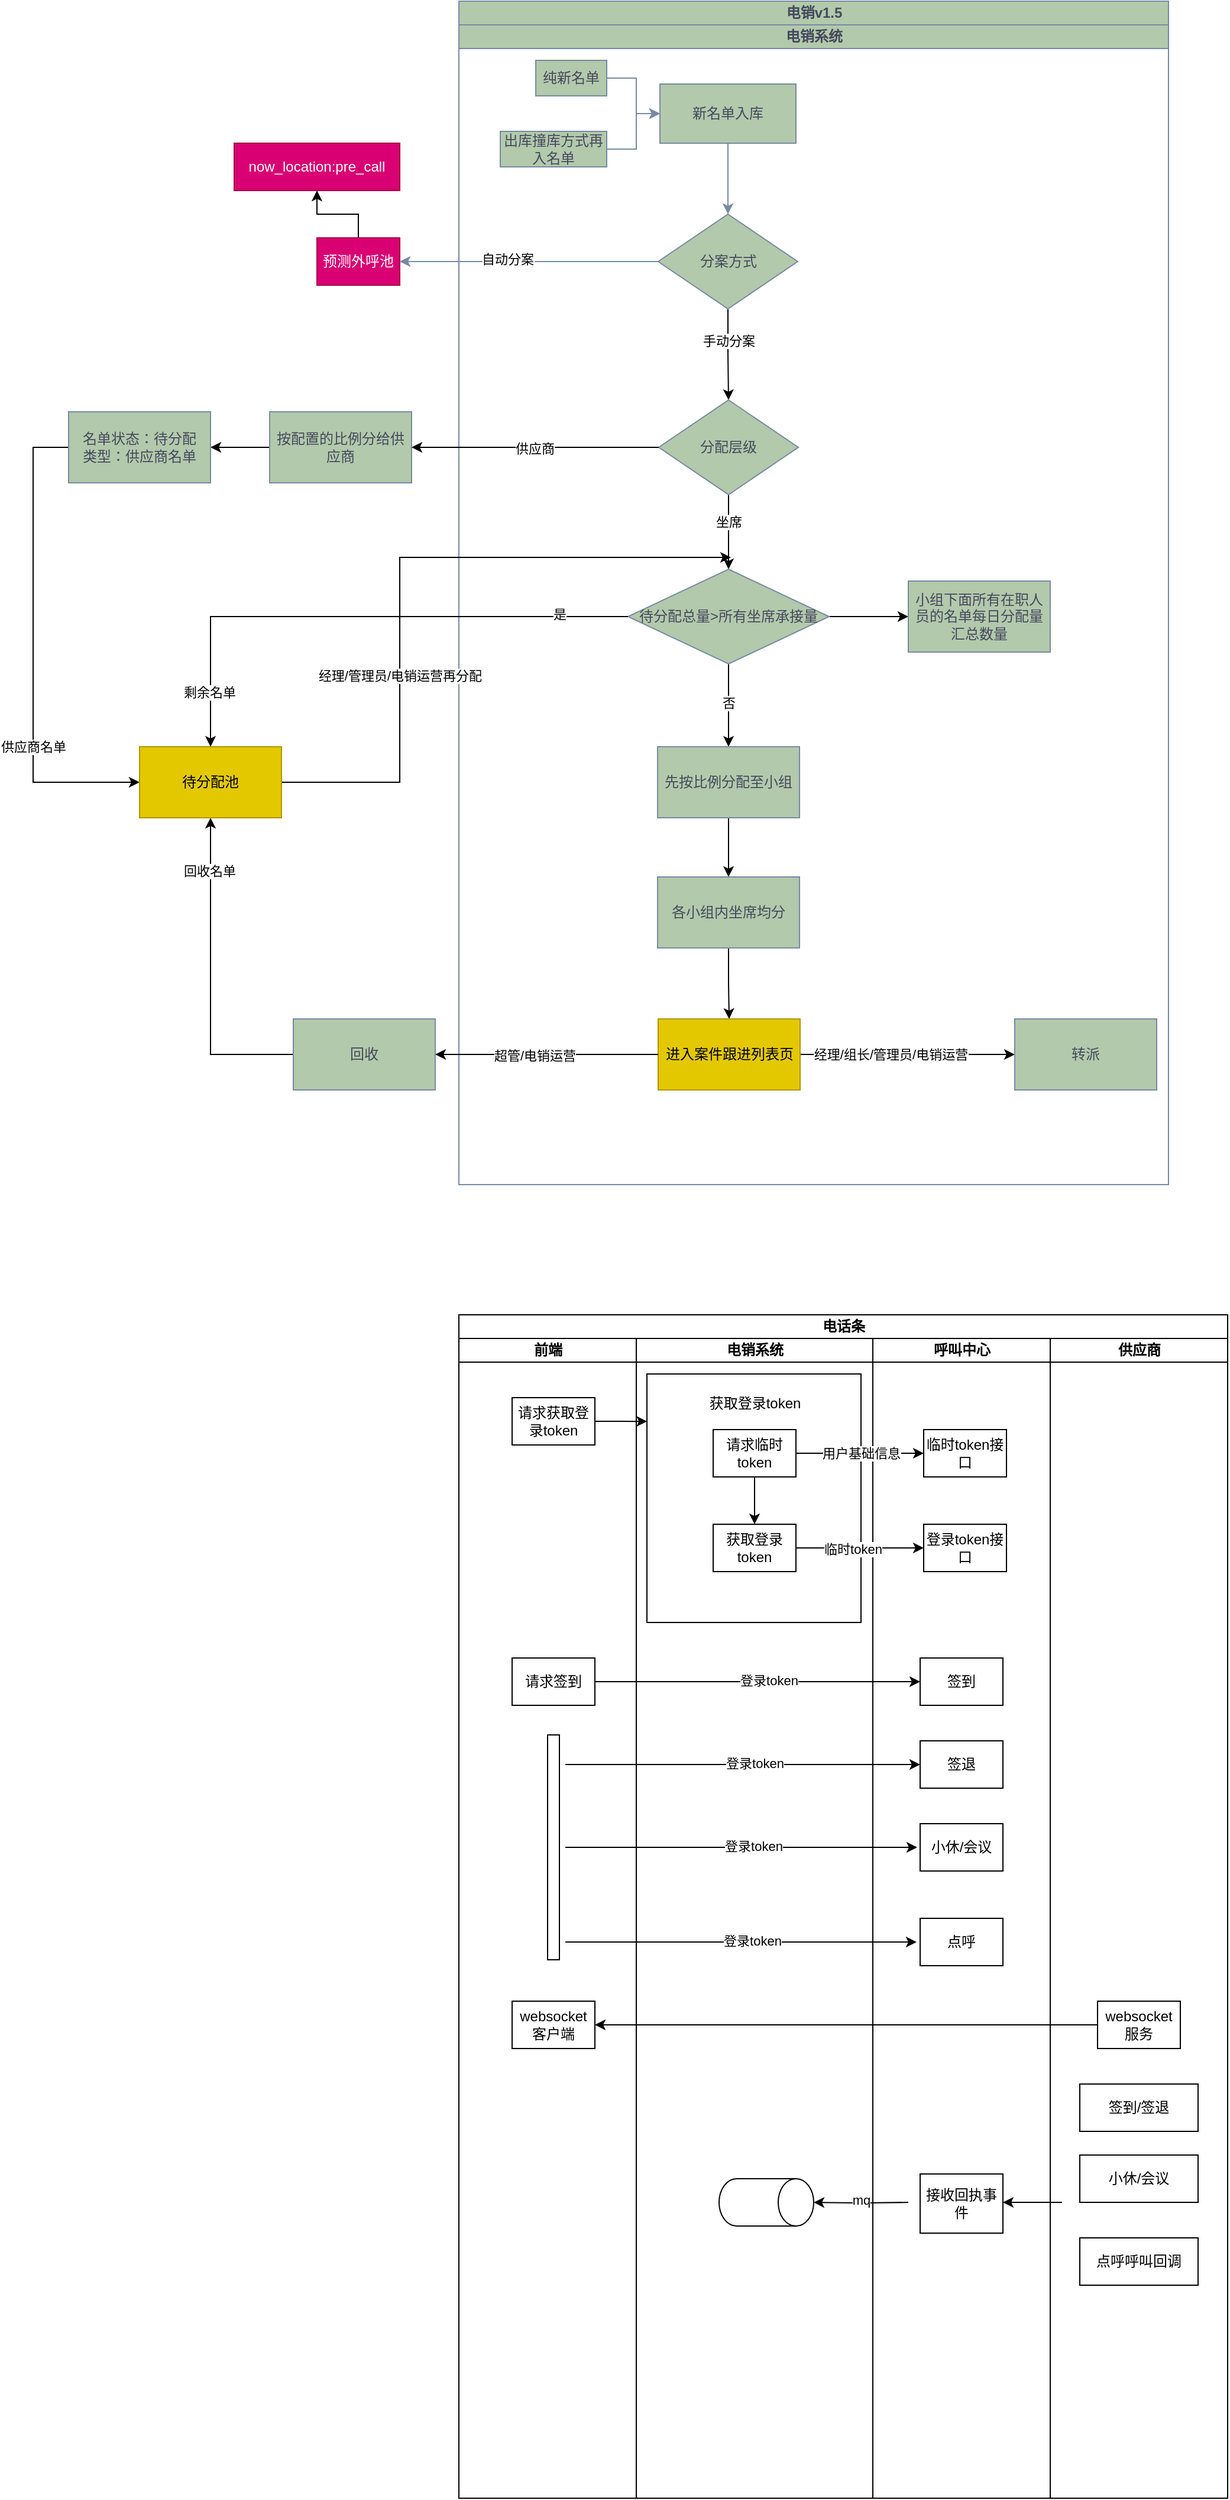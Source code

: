 <mxfile version="21.7.5" type="github">
  <diagram id="prtHgNgQTEPvFCAcTncT" name="Page-1">
    <mxGraphModel dx="2513" dy="1011" grid="1" gridSize="10" guides="1" tooltips="1" connect="1" arrows="1" fold="1" page="1" pageScale="1" pageWidth="827" pageHeight="1169" math="0" shadow="0">
      <root>
        <mxCell id="0" />
        <mxCell id="1" parent="0" />
        <mxCell id="u1YVipLCWvImAruFahIr-1" value="电销v1.5" style="swimlane;childLayout=stackLayout;resizeParent=1;resizeParentMax=0;startSize=20;html=1;labelBackgroundColor=none;fillColor=#B2C9AB;strokeColor=#788AA3;fontColor=#46495D;" parent="1" vertex="1">
          <mxGeometry x="150.0" y="220" width="600" height="1000" as="geometry" />
        </mxCell>
        <mxCell id="u1YVipLCWvImAruFahIr-2" value="电销系统" style="swimlane;startSize=20;html=1;labelBackgroundColor=none;fillColor=#B2C9AB;strokeColor=#788AA3;fontColor=#46495D;" parent="u1YVipLCWvImAruFahIr-1" vertex="1">
          <mxGeometry y="20" width="600" height="980" as="geometry" />
        </mxCell>
        <mxCell id="u1YVipLCWvImAruFahIr-12" style="edgeStyle=orthogonalEdgeStyle;rounded=0;orthogonalLoop=1;jettySize=auto;html=1;labelBackgroundColor=none;strokeColor=#788AA3;fontColor=default;" parent="u1YVipLCWvImAruFahIr-2" source="u1YVipLCWvImAruFahIr-5" edge="1">
          <mxGeometry relative="1" as="geometry">
            <mxPoint x="227.5" y="160.0" as="targetPoint" />
          </mxGeometry>
        </mxCell>
        <mxCell id="u1YVipLCWvImAruFahIr-5" value="新名单入库" style="rounded=0;whiteSpace=wrap;html=1;labelBackgroundColor=none;fillColor=#B2C9AB;strokeColor=#788AA3;fontColor=#46495D;" parent="u1YVipLCWvImAruFahIr-2" vertex="1">
          <mxGeometry x="170" y="50" width="115" height="50" as="geometry" />
        </mxCell>
        <mxCell id="u1YVipLCWvImAruFahIr-8" style="edgeStyle=orthogonalEdgeStyle;rounded=0;orthogonalLoop=1;jettySize=auto;html=1;entryX=0;entryY=0.5;entryDx=0;entryDy=0;labelBackgroundColor=none;strokeColor=#788AA3;fontColor=default;" parent="u1YVipLCWvImAruFahIr-2" source="u1YVipLCWvImAruFahIr-6" target="u1YVipLCWvImAruFahIr-5" edge="1">
          <mxGeometry relative="1" as="geometry">
            <Array as="points">
              <mxPoint x="150" y="45" />
              <mxPoint x="150" y="75" />
            </Array>
          </mxGeometry>
        </mxCell>
        <mxCell id="u1YVipLCWvImAruFahIr-6" value="纯新名单" style="rounded=0;whiteSpace=wrap;html=1;labelBackgroundColor=none;fillColor=#B2C9AB;strokeColor=#788AA3;fontColor=#46495D;" parent="u1YVipLCWvImAruFahIr-2" vertex="1">
          <mxGeometry x="65" y="30" width="60" height="30" as="geometry" />
        </mxCell>
        <mxCell id="u1YVipLCWvImAruFahIr-10" style="edgeStyle=orthogonalEdgeStyle;rounded=0;orthogonalLoop=1;jettySize=auto;html=1;entryX=0;entryY=0.5;entryDx=0;entryDy=0;labelBackgroundColor=none;strokeColor=#788AA3;fontColor=default;" parent="u1YVipLCWvImAruFahIr-2" source="u1YVipLCWvImAruFahIr-7" target="u1YVipLCWvImAruFahIr-5" edge="1">
          <mxGeometry relative="1" as="geometry">
            <Array as="points">
              <mxPoint x="150" y="105" />
              <mxPoint x="150" y="75" />
            </Array>
          </mxGeometry>
        </mxCell>
        <mxCell id="u1YVipLCWvImAruFahIr-7" value="出库撞库方式再入名单" style="rounded=0;whiteSpace=wrap;html=1;labelBackgroundColor=none;fillColor=#B2C9AB;strokeColor=#788AA3;fontColor=#46495D;" parent="u1YVipLCWvImAruFahIr-2" vertex="1">
          <mxGeometry x="35" y="90" width="90" height="30" as="geometry" />
        </mxCell>
        <mxCell id="zbJT8-ApV_Uyj_YICEEn-7" value="" style="edgeStyle=orthogonalEdgeStyle;rounded=0;orthogonalLoop=1;jettySize=auto;html=1;entryX=0.5;entryY=0;entryDx=0;entryDy=0;" parent="u1YVipLCWvImAruFahIr-2" source="u1YVipLCWvImAruFahIr-13" target="zbJT8-ApV_Uyj_YICEEn-9" edge="1">
          <mxGeometry relative="1" as="geometry">
            <mxPoint x="228.485" y="315" as="targetPoint" />
            <Array as="points">
              <mxPoint x="228" y="278" />
              <mxPoint x="228" y="320" />
            </Array>
          </mxGeometry>
        </mxCell>
        <mxCell id="zbJT8-ApV_Uyj_YICEEn-8" value="手动分案" style="edgeLabel;html=1;align=center;verticalAlign=middle;resizable=0;points=[];" parent="zbJT8-ApV_Uyj_YICEEn-7" vertex="1" connectable="0">
          <mxGeometry x="-0.315" relative="1" as="geometry">
            <mxPoint as="offset" />
          </mxGeometry>
        </mxCell>
        <mxCell id="u1YVipLCWvImAruFahIr-13" value="分案方式" style="rhombus;whiteSpace=wrap;html=1;labelBackgroundColor=none;fillColor=#B2C9AB;strokeColor=#788AA3;fontColor=#46495D;" parent="u1YVipLCWvImAruFahIr-2" vertex="1">
          <mxGeometry x="168.5" y="160" width="118" height="80" as="geometry" />
        </mxCell>
        <mxCell id="zbJT8-ApV_Uyj_YICEEn-14" value="" style="edgeStyle=orthogonalEdgeStyle;rounded=0;orthogonalLoop=1;jettySize=auto;html=1;entryX=0.5;entryY=0;entryDx=0;entryDy=0;" parent="u1YVipLCWvImAruFahIr-2" source="zbJT8-ApV_Uyj_YICEEn-9" target="zbJT8-ApV_Uyj_YICEEn-18" edge="1">
          <mxGeometry relative="1" as="geometry">
            <mxPoint x="228.485" y="457.0" as="targetPoint" />
          </mxGeometry>
        </mxCell>
        <mxCell id="zbJT8-ApV_Uyj_YICEEn-15" value="坐席" style="edgeLabel;html=1;align=center;verticalAlign=middle;resizable=0;points=[];" parent="zbJT8-ApV_Uyj_YICEEn-14" vertex="1" connectable="0">
          <mxGeometry x="-0.14" relative="1" as="geometry">
            <mxPoint y="-4" as="offset" />
          </mxGeometry>
        </mxCell>
        <mxCell id="zbJT8-ApV_Uyj_YICEEn-9" value="分配层级" style="rhombus;whiteSpace=wrap;html=1;labelBackgroundColor=none;fillColor=#B2C9AB;strokeColor=#788AA3;fontColor=#46495D;" parent="u1YVipLCWvImAruFahIr-2" vertex="1">
          <mxGeometry x="169" y="317" width="118" height="80" as="geometry" />
        </mxCell>
        <mxCell id="zbJT8-ApV_Uyj_YICEEn-20" value="" style="edgeStyle=orthogonalEdgeStyle;rounded=0;orthogonalLoop=1;jettySize=auto;html=1;" parent="u1YVipLCWvImAruFahIr-2" source="zbJT8-ApV_Uyj_YICEEn-18" target="zbJT8-ApV_Uyj_YICEEn-19" edge="1">
          <mxGeometry relative="1" as="geometry" />
        </mxCell>
        <mxCell id="zbJT8-ApV_Uyj_YICEEn-21" value="否" style="edgeLabel;html=1;align=center;verticalAlign=middle;resizable=0;points=[];" parent="zbJT8-ApV_Uyj_YICEEn-20" vertex="1" connectable="0">
          <mxGeometry x="-0.059" relative="1" as="geometry">
            <mxPoint as="offset" />
          </mxGeometry>
        </mxCell>
        <mxCell id="zbJT8-ApV_Uyj_YICEEn-25" value="" style="edgeStyle=orthogonalEdgeStyle;rounded=0;orthogonalLoop=1;jettySize=auto;html=1;" parent="u1YVipLCWvImAruFahIr-2" source="zbJT8-ApV_Uyj_YICEEn-18" target="zbJT8-ApV_Uyj_YICEEn-24" edge="1">
          <mxGeometry relative="1" as="geometry" />
        </mxCell>
        <mxCell id="zbJT8-ApV_Uyj_YICEEn-18" value="待分配总量&amp;gt;所有坐席承接量" style="rhombus;whiteSpace=wrap;html=1;labelBackgroundColor=none;fillColor=#B2C9AB;strokeColor=#788AA3;fontColor=#46495D;" parent="u1YVipLCWvImAruFahIr-2" vertex="1">
          <mxGeometry x="143" y="460" width="170" height="80" as="geometry" />
        </mxCell>
        <mxCell id="zbJT8-ApV_Uyj_YICEEn-27" value="" style="edgeStyle=orthogonalEdgeStyle;rounded=0;orthogonalLoop=1;jettySize=auto;html=1;" parent="u1YVipLCWvImAruFahIr-2" source="zbJT8-ApV_Uyj_YICEEn-19" target="zbJT8-ApV_Uyj_YICEEn-26" edge="1">
          <mxGeometry relative="1" as="geometry" />
        </mxCell>
        <mxCell id="zbJT8-ApV_Uyj_YICEEn-19" value="先按比例分配至小组" style="whiteSpace=wrap;html=1;fillColor=#B2C9AB;strokeColor=#788AA3;fontColor=#46495D;labelBackgroundColor=none;" parent="u1YVipLCWvImAruFahIr-2" vertex="1">
          <mxGeometry x="168" y="610" width="120" height="60" as="geometry" />
        </mxCell>
        <mxCell id="zbJT8-ApV_Uyj_YICEEn-24" value="小组下面所有在职人员的名单每日分配量汇总数量" style="whiteSpace=wrap;html=1;fillColor=#B2C9AB;strokeColor=#788AA3;fontColor=#46495D;labelBackgroundColor=none;" parent="u1YVipLCWvImAruFahIr-2" vertex="1">
          <mxGeometry x="380" y="470" width="120" height="60" as="geometry" />
        </mxCell>
        <mxCell id="zbJT8-ApV_Uyj_YICEEn-31" value="" style="edgeStyle=orthogonalEdgeStyle;rounded=0;orthogonalLoop=1;jettySize=auto;html=1;" parent="u1YVipLCWvImAruFahIr-2" source="zbJT8-ApV_Uyj_YICEEn-26" target="zbJT8-ApV_Uyj_YICEEn-30" edge="1">
          <mxGeometry relative="1" as="geometry" />
        </mxCell>
        <mxCell id="zbJT8-ApV_Uyj_YICEEn-26" value="各小组内坐席均分" style="whiteSpace=wrap;html=1;fillColor=#B2C9AB;strokeColor=#788AA3;fontColor=#46495D;labelBackgroundColor=none;" parent="u1YVipLCWvImAruFahIr-2" vertex="1">
          <mxGeometry x="168" y="720" width="120" height="60" as="geometry" />
        </mxCell>
        <mxCell id="zbJT8-ApV_Uyj_YICEEn-35" value="" style="edgeStyle=orthogonalEdgeStyle;rounded=0;orthogonalLoop=1;jettySize=auto;html=1;" parent="u1YVipLCWvImAruFahIr-2" source="zbJT8-ApV_Uyj_YICEEn-30" target="zbJT8-ApV_Uyj_YICEEn-34" edge="1">
          <mxGeometry relative="1" as="geometry" />
        </mxCell>
        <mxCell id="zbJT8-ApV_Uyj_YICEEn-36" value="经理/组长/管理员/电销运营" style="edgeLabel;html=1;align=center;verticalAlign=middle;resizable=0;points=[];" parent="zbJT8-ApV_Uyj_YICEEn-35" vertex="1" connectable="0">
          <mxGeometry x="-0.156" relative="1" as="geometry">
            <mxPoint as="offset" />
          </mxGeometry>
        </mxCell>
        <mxCell id="zbJT8-ApV_Uyj_YICEEn-30" value="进入案件跟进列表页" style="whiteSpace=wrap;html=1;fillColor=#e3c800;strokeColor=#B09500;fontColor=#000000;labelBackgroundColor=none;" parent="u1YVipLCWvImAruFahIr-2" vertex="1">
          <mxGeometry x="168.5" y="840" width="120" height="60" as="geometry" />
        </mxCell>
        <mxCell id="zbJT8-ApV_Uyj_YICEEn-34" value="转派" style="whiteSpace=wrap;html=1;fillColor=#B2C9AB;strokeColor=#788AA3;fontColor=#46495D;labelBackgroundColor=none;" parent="u1YVipLCWvImAruFahIr-2" vertex="1">
          <mxGeometry x="470" y="840" width="120" height="60" as="geometry" />
        </mxCell>
        <mxCell id="zbJT8-ApV_Uyj_YICEEn-43" style="edgeStyle=orthogonalEdgeStyle;rounded=0;orthogonalLoop=1;jettySize=auto;html=1;exitX=1;exitY=0.5;exitDx=0;exitDy=0;" parent="u1YVipLCWvImAruFahIr-2" source="zbJT8-ApV_Uyj_YICEEn-40" edge="1">
          <mxGeometry relative="1" as="geometry">
            <mxPoint x="-150" y="590" as="sourcePoint" />
            <mxPoint x="230.0" y="450" as="targetPoint" />
            <Array as="points">
              <mxPoint x="-50" y="640" />
              <mxPoint x="-50" y="450" />
            </Array>
          </mxGeometry>
        </mxCell>
        <mxCell id="zbJT8-ApV_Uyj_YICEEn-44" value="经理/管理员/电销运营再分配" style="edgeLabel;html=1;align=center;verticalAlign=middle;resizable=0;points=[];" parent="zbJT8-ApV_Uyj_YICEEn-43" vertex="1" connectable="0">
          <mxGeometry x="-0.491" y="1" relative="1" as="geometry">
            <mxPoint x="1" y="-45" as="offset" />
          </mxGeometry>
        </mxCell>
        <mxCell id="zbJT8-ApV_Uyj_YICEEn-5" value="" style="edgeStyle=orthogonalEdgeStyle;rounded=0;orthogonalLoop=1;jettySize=auto;html=1;" parent="1" source="u1YVipLCWvImAruFahIr-18" target="zbJT8-ApV_Uyj_YICEEn-4" edge="1">
          <mxGeometry relative="1" as="geometry" />
        </mxCell>
        <mxCell id="u1YVipLCWvImAruFahIr-18" value="预测外呼池" style="whiteSpace=wrap;html=1;fillColor=#d80073;strokeColor=#A50040;labelBackgroundColor=none;fontColor=#ffffff;" parent="1" vertex="1">
          <mxGeometry x="30.0" y="420" width="70" height="40" as="geometry" />
        </mxCell>
        <mxCell id="u1YVipLCWvImAruFahIr-19" value="" style="edgeStyle=orthogonalEdgeStyle;rounded=0;orthogonalLoop=1;jettySize=auto;html=1;labelBackgroundColor=none;strokeColor=#788AA3;fontColor=default;" parent="1" source="u1YVipLCWvImAruFahIr-13" target="u1YVipLCWvImAruFahIr-18" edge="1">
          <mxGeometry relative="1" as="geometry" />
        </mxCell>
        <mxCell id="zbJT8-ApV_Uyj_YICEEn-1" value="自动分案" style="edgeLabel;html=1;align=center;verticalAlign=middle;resizable=0;points=[];" parent="u1YVipLCWvImAruFahIr-19" vertex="1" connectable="0">
          <mxGeometry x="0.168" y="-2" relative="1" as="geometry">
            <mxPoint as="offset" />
          </mxGeometry>
        </mxCell>
        <mxCell id="zbJT8-ApV_Uyj_YICEEn-4" value="now_location:pre_call" style="html=1;fillColor=#d80073;strokeColor=#A50040;labelBackgroundColor=none;fontColor=#ffffff;whiteSpace=wrap;" parent="1" vertex="1">
          <mxGeometry x="-40" y="340" width="140" height="40" as="geometry" />
        </mxCell>
        <mxCell id="zbJT8-ApV_Uyj_YICEEn-17" style="edgeStyle=orthogonalEdgeStyle;rounded=0;orthogonalLoop=1;jettySize=auto;html=1;entryX=1;entryY=0.5;entryDx=0;entryDy=0;" parent="1" source="zbJT8-ApV_Uyj_YICEEn-10" target="zbJT8-ApV_Uyj_YICEEn-16" edge="1">
          <mxGeometry relative="1" as="geometry" />
        </mxCell>
        <mxCell id="zbJT8-ApV_Uyj_YICEEn-10" value="按配置的比例分给供应商" style="whiteSpace=wrap;html=1;fillColor=#B2C9AB;strokeColor=#788AA3;fontColor=#46495D;labelBackgroundColor=none;" parent="1" vertex="1">
          <mxGeometry x="-10.0" y="567" width="120" height="60" as="geometry" />
        </mxCell>
        <mxCell id="zbJT8-ApV_Uyj_YICEEn-11" value="" style="edgeStyle=orthogonalEdgeStyle;rounded=0;orthogonalLoop=1;jettySize=auto;html=1;" parent="1" source="zbJT8-ApV_Uyj_YICEEn-9" target="zbJT8-ApV_Uyj_YICEEn-10" edge="1">
          <mxGeometry relative="1" as="geometry" />
        </mxCell>
        <mxCell id="zbJT8-ApV_Uyj_YICEEn-12" value="供应商" style="edgeLabel;html=1;align=center;verticalAlign=middle;resizable=0;points=[];" parent="zbJT8-ApV_Uyj_YICEEn-11" vertex="1" connectable="0">
          <mxGeometry x="0.003" y="1" relative="1" as="geometry">
            <mxPoint as="offset" />
          </mxGeometry>
        </mxCell>
        <mxCell id="zbJT8-ApV_Uyj_YICEEn-41" style="edgeStyle=orthogonalEdgeStyle;rounded=0;orthogonalLoop=1;jettySize=auto;html=1;entryX=0;entryY=0.5;entryDx=0;entryDy=0;" parent="1" source="zbJT8-ApV_Uyj_YICEEn-16" target="zbJT8-ApV_Uyj_YICEEn-40" edge="1">
          <mxGeometry relative="1" as="geometry">
            <Array as="points">
              <mxPoint x="-210" y="597" />
              <mxPoint x="-210" y="880" />
            </Array>
          </mxGeometry>
        </mxCell>
        <mxCell id="zbJT8-ApV_Uyj_YICEEn-49" value="供应商名单" style="edgeLabel;html=1;align=center;verticalAlign=middle;resizable=0;points=[];" parent="zbJT8-ApV_Uyj_YICEEn-41" vertex="1" connectable="0">
          <mxGeometry x="0.679" y="3" relative="1" as="geometry">
            <mxPoint x="-26" y="-27" as="offset" />
          </mxGeometry>
        </mxCell>
        <mxCell id="zbJT8-ApV_Uyj_YICEEn-16" value="名单状态：待分配&lt;br&gt;类型：供应商名单" style="whiteSpace=wrap;html=1;fillColor=#B2C9AB;strokeColor=#788AA3;fontColor=#46495D;labelBackgroundColor=none;" parent="1" vertex="1">
          <mxGeometry x="-180.0" y="567" width="120" height="60" as="geometry" />
        </mxCell>
        <mxCell id="zbJT8-ApV_Uyj_YICEEn-42" style="edgeStyle=orthogonalEdgeStyle;rounded=0;orthogonalLoop=1;jettySize=auto;html=1;entryX=0.5;entryY=1;entryDx=0;entryDy=0;" parent="1" source="zbJT8-ApV_Uyj_YICEEn-37" target="zbJT8-ApV_Uyj_YICEEn-40" edge="1">
          <mxGeometry relative="1" as="geometry" />
        </mxCell>
        <mxCell id="zbJT8-ApV_Uyj_YICEEn-48" value="回收名单" style="edgeLabel;html=1;align=center;verticalAlign=middle;resizable=0;points=[];" parent="zbJT8-ApV_Uyj_YICEEn-42" vertex="1" connectable="0">
          <mxGeometry x="0.665" y="1" relative="1" as="geometry">
            <mxPoint as="offset" />
          </mxGeometry>
        </mxCell>
        <mxCell id="zbJT8-ApV_Uyj_YICEEn-37" value="回收" style="whiteSpace=wrap;html=1;fillColor=#B2C9AB;strokeColor=#788AA3;fontColor=#46495D;labelBackgroundColor=none;" parent="1" vertex="1">
          <mxGeometry x="10" y="1080" width="120" height="60" as="geometry" />
        </mxCell>
        <mxCell id="zbJT8-ApV_Uyj_YICEEn-38" style="edgeStyle=orthogonalEdgeStyle;rounded=0;orthogonalLoop=1;jettySize=auto;html=1;" parent="1" source="zbJT8-ApV_Uyj_YICEEn-30" target="zbJT8-ApV_Uyj_YICEEn-37" edge="1">
          <mxGeometry relative="1" as="geometry" />
        </mxCell>
        <mxCell id="zbJT8-ApV_Uyj_YICEEn-39" value="超管/电销运营" style="edgeLabel;html=1;align=center;verticalAlign=middle;resizable=0;points=[];" parent="zbJT8-ApV_Uyj_YICEEn-38" vertex="1" connectable="0">
          <mxGeometry x="0.11" y="1" relative="1" as="geometry">
            <mxPoint as="offset" />
          </mxGeometry>
        </mxCell>
        <mxCell id="zbJT8-ApV_Uyj_YICEEn-40" value="待分配池" style="whiteSpace=wrap;html=1;fillColor=#e3c800;strokeColor=#B09500;fontColor=#000000;labelBackgroundColor=none;" parent="1" vertex="1">
          <mxGeometry x="-120.0" y="850" width="120" height="60" as="geometry" />
        </mxCell>
        <mxCell id="zbJT8-ApV_Uyj_YICEEn-45" style="edgeStyle=orthogonalEdgeStyle;rounded=0;orthogonalLoop=1;jettySize=auto;html=1;entryX=0.5;entryY=0;entryDx=0;entryDy=0;" parent="1" source="zbJT8-ApV_Uyj_YICEEn-18" target="zbJT8-ApV_Uyj_YICEEn-40" edge="1">
          <mxGeometry relative="1" as="geometry" />
        </mxCell>
        <mxCell id="zbJT8-ApV_Uyj_YICEEn-46" value="是" style="edgeLabel;html=1;align=center;verticalAlign=middle;resizable=0;points=[];" parent="zbJT8-ApV_Uyj_YICEEn-45" vertex="1" connectable="0">
          <mxGeometry x="-0.748" y="-2" relative="1" as="geometry">
            <mxPoint as="offset" />
          </mxGeometry>
        </mxCell>
        <mxCell id="zbJT8-ApV_Uyj_YICEEn-47" value="剩余名单" style="edgeLabel;html=1;align=center;verticalAlign=middle;resizable=0;points=[];" parent="zbJT8-ApV_Uyj_YICEEn-45" vertex="1" connectable="0">
          <mxGeometry x="0.801" y="-1" relative="1" as="geometry">
            <mxPoint as="offset" />
          </mxGeometry>
        </mxCell>
        <mxCell id="x5fJgK1X47zH9QWcjAre-6" value="电话条" style="swimlane;childLayout=stackLayout;resizeParent=1;resizeParentMax=0;startSize=20;html=1;" vertex="1" parent="1">
          <mxGeometry x="150.0" y="1330" width="650" height="1000" as="geometry" />
        </mxCell>
        <mxCell id="x5fJgK1X47zH9QWcjAre-7" value="前端" style="swimlane;startSize=20;html=1;" vertex="1" parent="x5fJgK1X47zH9QWcjAre-6">
          <mxGeometry y="20" width="150" height="980" as="geometry" />
        </mxCell>
        <mxCell id="x5fJgK1X47zH9QWcjAre-12" value="请求获取登录token" style="rounded=0;whiteSpace=wrap;html=1;" vertex="1" parent="x5fJgK1X47zH9QWcjAre-7">
          <mxGeometry x="45" y="50" width="70" height="40" as="geometry" />
        </mxCell>
        <mxCell id="x5fJgK1X47zH9QWcjAre-27" value="请求签到" style="rounded=0;whiteSpace=wrap;html=1;" vertex="1" parent="x5fJgK1X47zH9QWcjAre-7">
          <mxGeometry x="45" y="270" width="70" height="40" as="geometry" />
        </mxCell>
        <mxCell id="x5fJgK1X47zH9QWcjAre-39" value="websocket客户端" style="rounded=0;whiteSpace=wrap;html=1;" vertex="1" parent="x5fJgK1X47zH9QWcjAre-7">
          <mxGeometry x="45" y="560" width="70" height="40" as="geometry" />
        </mxCell>
        <mxCell id="x5fJgK1X47zH9QWcjAre-41" style="edgeStyle=orthogonalEdgeStyle;rounded=0;orthogonalLoop=1;jettySize=auto;html=1;entryX=0;entryY=0.5;entryDx=0;entryDy=0;" edge="1" parent="x5fJgK1X47zH9QWcjAre-7">
          <mxGeometry relative="1" as="geometry">
            <mxPoint x="90.0" y="360" as="sourcePoint" />
            <mxPoint x="390" y="360" as="targetPoint" />
          </mxGeometry>
        </mxCell>
        <mxCell id="x5fJgK1X47zH9QWcjAre-42" value="登录token" style="edgeLabel;html=1;align=center;verticalAlign=middle;resizable=0;points=[];" vertex="1" connectable="0" parent="x5fJgK1X47zH9QWcjAre-41">
          <mxGeometry x="0.065" y="1" relative="1" as="geometry">
            <mxPoint as="offset" />
          </mxGeometry>
        </mxCell>
        <mxCell id="x5fJgK1X47zH9QWcjAre-47" value="" style="html=1;points=[[0,0,0,0,5],[0,1,0,0,-5],[1,0,0,0,5],[1,1,0,0,-5]];perimeter=orthogonalPerimeter;outlineConnect=0;targetShapes=umlLifeline;portConstraint=eastwest;newEdgeStyle={&quot;curved&quot;:0,&quot;rounded&quot;:0};" vertex="1" parent="x5fJgK1X47zH9QWcjAre-7">
          <mxGeometry x="75" y="335" width="10" height="190" as="geometry" />
        </mxCell>
        <mxCell id="x5fJgK1X47zH9QWcjAre-8" value="电销系统" style="swimlane;startSize=20;html=1;" vertex="1" parent="x5fJgK1X47zH9QWcjAre-6">
          <mxGeometry x="150" y="20" width="200" height="980" as="geometry" />
        </mxCell>
        <mxCell id="x5fJgK1X47zH9QWcjAre-13" value="" style="rounded=0;whiteSpace=wrap;html=1;" vertex="1" parent="x5fJgK1X47zH9QWcjAre-8">
          <mxGeometry x="9" y="30" width="181" height="210" as="geometry" />
        </mxCell>
        <mxCell id="x5fJgK1X47zH9QWcjAre-23" style="edgeStyle=orthogonalEdgeStyle;rounded=0;orthogonalLoop=1;jettySize=auto;html=1;entryX=0.5;entryY=0;entryDx=0;entryDy=0;" edge="1" parent="x5fJgK1X47zH9QWcjAre-8" source="x5fJgK1X47zH9QWcjAre-17" target="x5fJgK1X47zH9QWcjAre-20">
          <mxGeometry relative="1" as="geometry" />
        </mxCell>
        <mxCell id="x5fJgK1X47zH9QWcjAre-17" value="请求临时token" style="rounded=0;whiteSpace=wrap;html=1;" vertex="1" parent="x5fJgK1X47zH9QWcjAre-8">
          <mxGeometry x="65" y="77" width="70" height="40" as="geometry" />
        </mxCell>
        <mxCell id="x5fJgK1X47zH9QWcjAre-20" value="获取登录token" style="rounded=0;whiteSpace=wrap;html=1;" vertex="1" parent="x5fJgK1X47zH9QWcjAre-8">
          <mxGeometry x="65" y="157" width="70" height="40" as="geometry" />
        </mxCell>
        <mxCell id="x5fJgK1X47zH9QWcjAre-24" value="获取登录token" style="text;html=1;align=center;verticalAlign=middle;resizable=0;points=[];autosize=1;strokeColor=none;fillColor=none;" vertex="1" parent="x5fJgK1X47zH9QWcjAre-8">
          <mxGeometry x="50.0" y="40" width="100" height="30" as="geometry" />
        </mxCell>
        <mxCell id="x5fJgK1X47zH9QWcjAre-43" style="edgeStyle=orthogonalEdgeStyle;rounded=0;orthogonalLoop=1;jettySize=auto;html=1;entryX=0;entryY=0.5;entryDx=0;entryDy=0;" edge="1" parent="x5fJgK1X47zH9QWcjAre-8">
          <mxGeometry relative="1" as="geometry">
            <mxPoint x="-60.0" y="430" as="sourcePoint" />
            <mxPoint x="237.5" y="430" as="targetPoint" />
          </mxGeometry>
        </mxCell>
        <mxCell id="x5fJgK1X47zH9QWcjAre-44" value="登录token" style="edgeLabel;html=1;align=center;verticalAlign=middle;resizable=0;points=[];" vertex="1" connectable="0" parent="x5fJgK1X47zH9QWcjAre-43">
          <mxGeometry x="0.065" y="1" relative="1" as="geometry">
            <mxPoint as="offset" />
          </mxGeometry>
        </mxCell>
        <mxCell id="x5fJgK1X47zH9QWcjAre-45" style="edgeStyle=orthogonalEdgeStyle;rounded=0;orthogonalLoop=1;jettySize=auto;html=1;entryX=0;entryY=0.5;entryDx=0;entryDy=0;" edge="1" parent="x5fJgK1X47zH9QWcjAre-8">
          <mxGeometry relative="1" as="geometry">
            <mxPoint x="-60.0" y="510" as="sourcePoint" />
            <mxPoint x="237" y="510" as="targetPoint" />
          </mxGeometry>
        </mxCell>
        <mxCell id="x5fJgK1X47zH9QWcjAre-46" value="登录token" style="edgeLabel;html=1;align=center;verticalAlign=middle;resizable=0;points=[];" vertex="1" connectable="0" parent="x5fJgK1X47zH9QWcjAre-45">
          <mxGeometry x="0.065" y="1" relative="1" as="geometry">
            <mxPoint as="offset" />
          </mxGeometry>
        </mxCell>
        <mxCell id="x5fJgK1X47zH9QWcjAre-57" value="" style="shape=cylinder3;whiteSpace=wrap;html=1;boundedLbl=1;backgroundOutline=1;size=15;rotation=90;" vertex="1" parent="x5fJgK1X47zH9QWcjAre-8">
          <mxGeometry x="90" y="690" width="40" height="80" as="geometry" />
        </mxCell>
        <mxCell id="x5fJgK1X47zH9QWcjAre-9" value="呼叫中心" style="swimlane;startSize=20;html=1;" vertex="1" parent="x5fJgK1X47zH9QWcjAre-6">
          <mxGeometry x="350" y="20" width="150" height="980" as="geometry" />
        </mxCell>
        <mxCell id="x5fJgK1X47zH9QWcjAre-14" value="临时token接口" style="rounded=0;whiteSpace=wrap;html=1;" vertex="1" parent="x5fJgK1X47zH9QWcjAre-9">
          <mxGeometry x="43" y="77" width="70" height="40" as="geometry" />
        </mxCell>
        <mxCell id="x5fJgK1X47zH9QWcjAre-15" value="登录token接口" style="rounded=0;whiteSpace=wrap;html=1;" vertex="1" parent="x5fJgK1X47zH9QWcjAre-9">
          <mxGeometry x="43" y="157" width="70" height="40" as="geometry" />
        </mxCell>
        <mxCell id="x5fJgK1X47zH9QWcjAre-26" value="签到" style="rounded=0;whiteSpace=wrap;html=1;" vertex="1" parent="x5fJgK1X47zH9QWcjAre-9">
          <mxGeometry x="40" y="270" width="70" height="40" as="geometry" />
        </mxCell>
        <mxCell id="x5fJgK1X47zH9QWcjAre-34" value="签退" style="rounded=0;whiteSpace=wrap;html=1;" vertex="1" parent="x5fJgK1X47zH9QWcjAre-9">
          <mxGeometry x="40" y="340" width="70" height="40" as="geometry" />
        </mxCell>
        <mxCell id="x5fJgK1X47zH9QWcjAre-35" value="小休/会议" style="rounded=0;whiteSpace=wrap;html=1;" vertex="1" parent="x5fJgK1X47zH9QWcjAre-9">
          <mxGeometry x="40" y="410" width="70" height="40" as="geometry" />
        </mxCell>
        <mxCell id="x5fJgK1X47zH9QWcjAre-37" value="点呼" style="rounded=0;whiteSpace=wrap;html=1;" vertex="1" parent="x5fJgK1X47zH9QWcjAre-9">
          <mxGeometry x="40" y="490" width="70" height="40" as="geometry" />
        </mxCell>
        <mxCell id="x5fJgK1X47zH9QWcjAre-50" value="" style="endArrow=classic;html=1;rounded=0;" edge="1" parent="x5fJgK1X47zH9QWcjAre-9">
          <mxGeometry width="50" height="50" relative="1" as="geometry">
            <mxPoint x="160.0" y="730" as="sourcePoint" />
            <mxPoint x="110.0" y="730" as="targetPoint" />
          </mxGeometry>
        </mxCell>
        <mxCell id="x5fJgK1X47zH9QWcjAre-60" value="接收回执事件" style="rounded=0;whiteSpace=wrap;html=1;" vertex="1" parent="x5fJgK1X47zH9QWcjAre-9">
          <mxGeometry x="40" y="706" width="70" height="50" as="geometry" />
        </mxCell>
        <mxCell id="x5fJgK1X47zH9QWcjAre-10" value="供应商" style="swimlane;startSize=20;html=1;" vertex="1" parent="x5fJgK1X47zH9QWcjAre-6">
          <mxGeometry x="500" y="20" width="150" height="980" as="geometry" />
        </mxCell>
        <mxCell id="x5fJgK1X47zH9QWcjAre-38" value="websocket服务" style="rounded=0;whiteSpace=wrap;html=1;" vertex="1" parent="x5fJgK1X47zH9QWcjAre-10">
          <mxGeometry x="40" y="560" width="70" height="40" as="geometry" />
        </mxCell>
        <mxCell id="x5fJgK1X47zH9QWcjAre-52" value="签到/签退" style="rounded=0;whiteSpace=wrap;html=1;" vertex="1" parent="x5fJgK1X47zH9QWcjAre-10">
          <mxGeometry x="25" y="630" width="100" height="40" as="geometry" />
        </mxCell>
        <mxCell id="x5fJgK1X47zH9QWcjAre-53" value="点呼呼叫回调" style="rounded=0;whiteSpace=wrap;html=1;" vertex="1" parent="x5fJgK1X47zH9QWcjAre-10">
          <mxGeometry x="25" y="760" width="100" height="40" as="geometry" />
        </mxCell>
        <mxCell id="x5fJgK1X47zH9QWcjAre-54" value="小休/会议" style="rounded=0;whiteSpace=wrap;html=1;" vertex="1" parent="x5fJgK1X47zH9QWcjAre-10">
          <mxGeometry x="25" y="690" width="100" height="40" as="geometry" />
        </mxCell>
        <mxCell id="x5fJgK1X47zH9QWcjAre-18" style="edgeStyle=orthogonalEdgeStyle;rounded=0;orthogonalLoop=1;jettySize=auto;html=1;entryX=0;entryY=0.5;entryDx=0;entryDy=0;" edge="1" parent="x5fJgK1X47zH9QWcjAre-6" source="x5fJgK1X47zH9QWcjAre-17" target="x5fJgK1X47zH9QWcjAre-14">
          <mxGeometry relative="1" as="geometry" />
        </mxCell>
        <mxCell id="x5fJgK1X47zH9QWcjAre-19" value="用户基础信息" style="edgeLabel;html=1;align=center;verticalAlign=middle;resizable=0;points=[];" vertex="1" connectable="0" parent="x5fJgK1X47zH9QWcjAre-18">
          <mxGeometry x="-0.284" y="-1" relative="1" as="geometry">
            <mxPoint x="16" y="-1" as="offset" />
          </mxGeometry>
        </mxCell>
        <mxCell id="x5fJgK1X47zH9QWcjAre-21" style="edgeStyle=orthogonalEdgeStyle;rounded=0;orthogonalLoop=1;jettySize=auto;html=1;entryX=0;entryY=0.5;entryDx=0;entryDy=0;" edge="1" parent="x5fJgK1X47zH9QWcjAre-6" source="x5fJgK1X47zH9QWcjAre-20" target="x5fJgK1X47zH9QWcjAre-15">
          <mxGeometry relative="1" as="geometry" />
        </mxCell>
        <mxCell id="x5fJgK1X47zH9QWcjAre-22" value="临时token" style="edgeLabel;html=1;align=center;verticalAlign=middle;resizable=0;points=[];" vertex="1" connectable="0" parent="x5fJgK1X47zH9QWcjAre-21">
          <mxGeometry x="-0.12" y="-1" relative="1" as="geometry">
            <mxPoint as="offset" />
          </mxGeometry>
        </mxCell>
        <mxCell id="x5fJgK1X47zH9QWcjAre-25" style="edgeStyle=orthogonalEdgeStyle;rounded=0;orthogonalLoop=1;jettySize=auto;html=1;entryX=0.001;entryY=0.191;entryDx=0;entryDy=0;entryPerimeter=0;" edge="1" parent="x5fJgK1X47zH9QWcjAre-6" source="x5fJgK1X47zH9QWcjAre-12" target="x5fJgK1X47zH9QWcjAre-13">
          <mxGeometry relative="1" as="geometry" />
        </mxCell>
        <mxCell id="x5fJgK1X47zH9QWcjAre-28" style="edgeStyle=orthogonalEdgeStyle;rounded=0;orthogonalLoop=1;jettySize=auto;html=1;entryX=0;entryY=0.5;entryDx=0;entryDy=0;" edge="1" parent="x5fJgK1X47zH9QWcjAre-6" source="x5fJgK1X47zH9QWcjAre-27" target="x5fJgK1X47zH9QWcjAre-26">
          <mxGeometry relative="1" as="geometry" />
        </mxCell>
        <mxCell id="x5fJgK1X47zH9QWcjAre-29" value="登录token" style="edgeLabel;html=1;align=center;verticalAlign=middle;resizable=0;points=[];" vertex="1" connectable="0" parent="x5fJgK1X47zH9QWcjAre-28">
          <mxGeometry x="0.065" y="1" relative="1" as="geometry">
            <mxPoint as="offset" />
          </mxGeometry>
        </mxCell>
        <mxCell id="x5fJgK1X47zH9QWcjAre-40" style="edgeStyle=orthogonalEdgeStyle;rounded=0;orthogonalLoop=1;jettySize=auto;html=1;" edge="1" parent="x5fJgK1X47zH9QWcjAre-6" source="x5fJgK1X47zH9QWcjAre-38" target="x5fJgK1X47zH9QWcjAre-39">
          <mxGeometry relative="1" as="geometry" />
        </mxCell>
        <mxCell id="x5fJgK1X47zH9QWcjAre-58" style="edgeStyle=orthogonalEdgeStyle;rounded=0;orthogonalLoop=1;jettySize=auto;html=1;entryX=0.5;entryY=0;entryDx=0;entryDy=0;entryPerimeter=0;" edge="1" parent="x5fJgK1X47zH9QWcjAre-6" target="x5fJgK1X47zH9QWcjAre-57">
          <mxGeometry relative="1" as="geometry">
            <mxPoint x="380" y="750" as="sourcePoint" />
          </mxGeometry>
        </mxCell>
        <mxCell id="x5fJgK1X47zH9QWcjAre-59" value="mq" style="edgeLabel;html=1;align=center;verticalAlign=middle;resizable=0;points=[];" vertex="1" connectable="0" parent="x5fJgK1X47zH9QWcjAre-58">
          <mxGeometry x="0.024" y="-2" relative="1" as="geometry">
            <mxPoint as="offset" />
          </mxGeometry>
        </mxCell>
      </root>
    </mxGraphModel>
  </diagram>
</mxfile>

